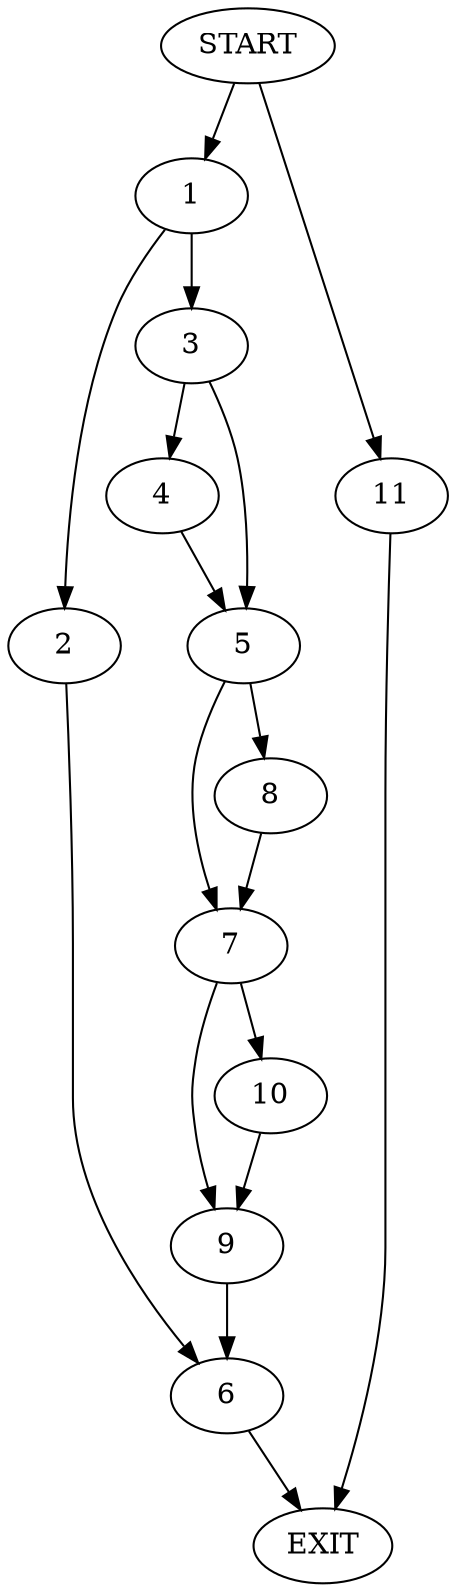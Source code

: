 digraph {
0 [label="START"]
12 [label="EXIT"]
0 -> 1
1 -> 2
1 -> 3
3 -> 4
3 -> 5
2 -> 6
6 -> 12
4 -> 5
5 -> 7
5 -> 8
8 -> 7
7 -> 9
7 -> 10
0 -> 11
11 -> 12
9 -> 6
10 -> 9
}
